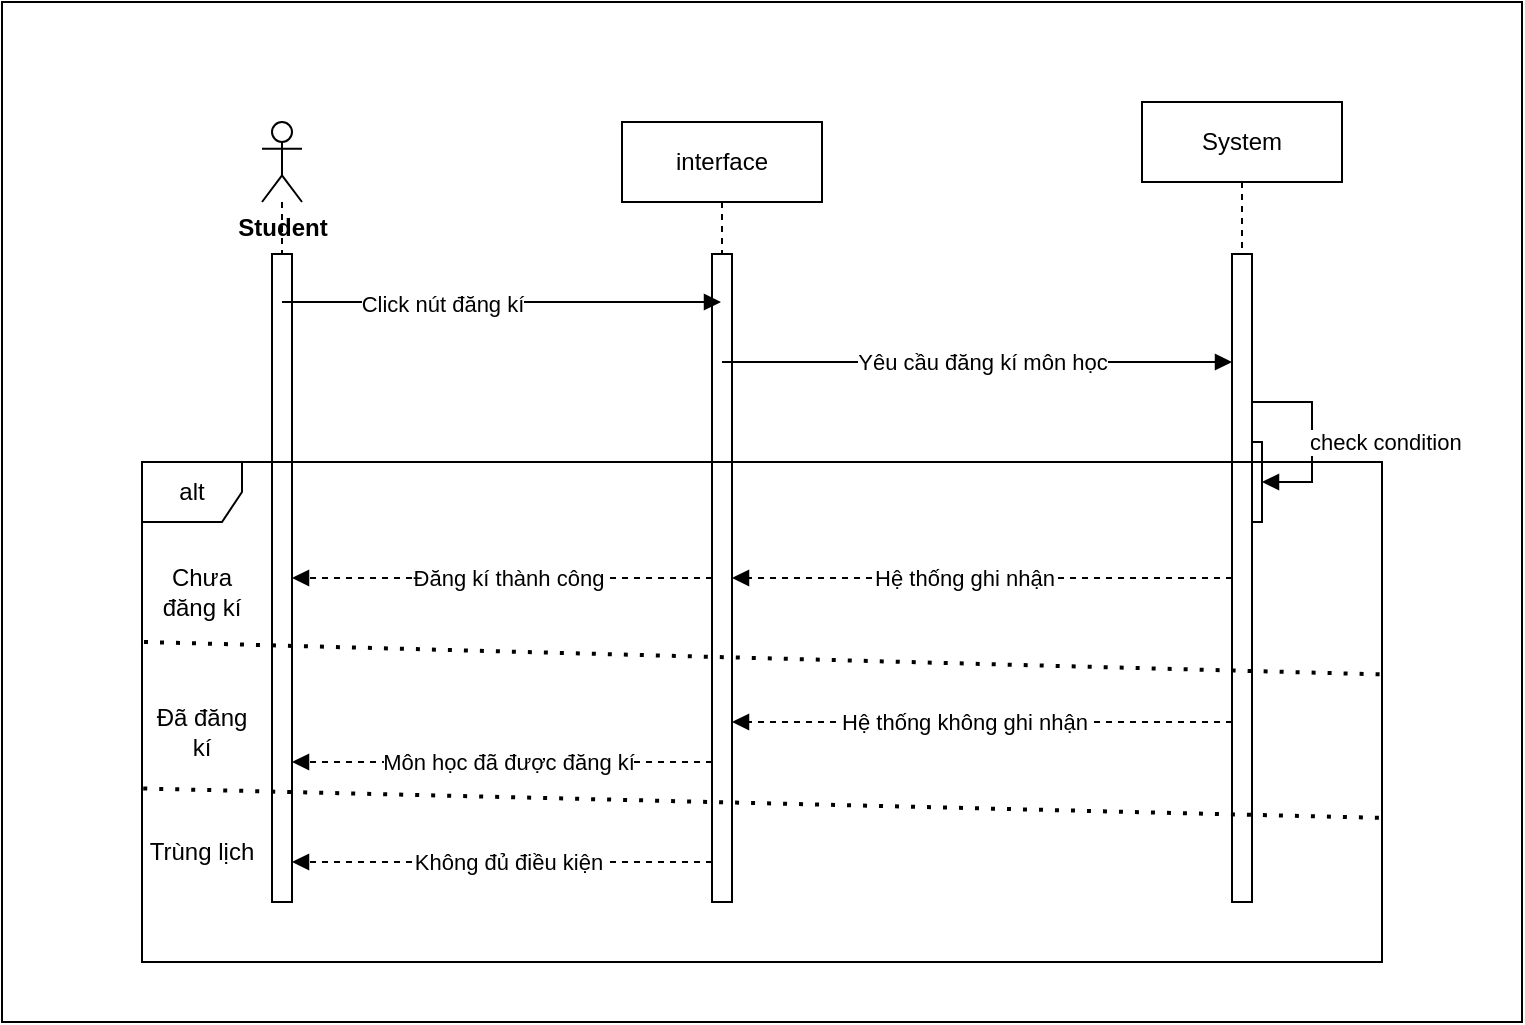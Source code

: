 <mxfile>
    <diagram id="sqeROLMiZLDbrROoGYBa" name="Page-1">
        <mxGraphModel dx="1019" dy="618" grid="1" gridSize="10" guides="1" tooltips="1" connect="1" arrows="1" fold="1" page="1" pageScale="1" pageWidth="850" pageHeight="1100" math="0" shadow="0">
            <root>
                <mxCell id="0"/>
                <mxCell id="1" parent="0"/>
                <mxCell id="2" value="" style="rounded=0;whiteSpace=wrap;html=1;" parent="1" vertex="1">
                    <mxGeometry x="40" y="170" width="760" height="510" as="geometry"/>
                </mxCell>
                <mxCell id="3" value="" style="shape=umlLifeline;perimeter=lifelinePerimeter;whiteSpace=wrap;html=1;container=1;dropTarget=0;collapsible=0;recursiveResize=0;outlineConnect=0;portConstraint=eastwest;newEdgeStyle={&quot;curved&quot;:0,&quot;rounded&quot;:0};participant=umlActor;" parent="1" vertex="1">
                    <mxGeometry x="170" y="230" width="20" height="390" as="geometry"/>
                </mxCell>
                <mxCell id="49" value="" style="html=1;points=[[0,0,0,0,5],[0,1,0,0,-5],[1,0,0,0,5],[1,1,0,0,-5]];perimeter=orthogonalPerimeter;outlineConnect=0;targetShapes=umlLifeline;portConstraint=eastwest;newEdgeStyle={&quot;curved&quot;:0,&quot;rounded&quot;:0};" vertex="1" parent="3">
                    <mxGeometry x="5" y="66" width="10" height="324" as="geometry"/>
                </mxCell>
                <mxCell id="4" value="Student" style="text;align=center;fontStyle=1;verticalAlign=middle;spacingLeft=3;spacingRight=3;strokeColor=none;rotatable=0;points=[[0,0.5],[1,0.5]];portConstraint=eastwest;html=1;" parent="1" vertex="1">
                    <mxGeometry x="140" y="270" width="80" height="26" as="geometry"/>
                </mxCell>
                <mxCell id="5" value="System" style="shape=umlLifeline;perimeter=lifelinePerimeter;whiteSpace=wrap;html=1;container=1;dropTarget=0;collapsible=0;recursiveResize=0;outlineConnect=0;portConstraint=eastwest;newEdgeStyle={&quot;curved&quot;:0,&quot;rounded&quot;:0};" parent="1" vertex="1">
                    <mxGeometry x="610" y="220" width="100" height="400" as="geometry"/>
                </mxCell>
                <mxCell id="18" value="" style="html=1;points=[[0,0,0,0,5],[0,1,0,0,-5],[1,0,0,0,5],[1,1,0,0,-5]];perimeter=orthogonalPerimeter;outlineConnect=0;targetShapes=umlLifeline;portConstraint=eastwest;newEdgeStyle={&quot;curved&quot;:0,&quot;rounded&quot;:0};" parent="5" vertex="1">
                    <mxGeometry x="50" y="170" width="10" height="40" as="geometry"/>
                </mxCell>
                <mxCell id="19" value="check condition" style="html=1;align=left;spacingLeft=2;endArrow=block;rounded=0;edgeStyle=orthogonalEdgeStyle;curved=0;rounded=0;" parent="5" target="18" edge="1">
                    <mxGeometry x="0.333" y="-5" relative="1" as="geometry">
                        <mxPoint x="55" y="110" as="sourcePoint"/>
                        <Array as="points">
                            <mxPoint x="55" y="150"/>
                            <mxPoint x="85" y="150"/>
                            <mxPoint x="85" y="190"/>
                        </Array>
                        <mxPoint as="offset"/>
                    </mxGeometry>
                </mxCell>
                <mxCell id="6" value="" style="html=1;points=[[0,0,0,0,5],[0,1,0,0,-5],[1,0,0,0,5],[1,1,0,0,-5]];perimeter=orthogonalPerimeter;outlineConnect=0;targetShapes=umlLifeline;portConstraint=eastwest;newEdgeStyle={&quot;curved&quot;:0,&quot;rounded&quot;:0};" parent="5" vertex="1">
                    <mxGeometry x="45" y="76" width="10" height="324" as="geometry"/>
                </mxCell>
                <mxCell id="20" value="interface" style="shape=umlLifeline;perimeter=lifelinePerimeter;whiteSpace=wrap;html=1;container=1;dropTarget=0;collapsible=0;recursiveResize=0;outlineConnect=0;portConstraint=eastwest;newEdgeStyle={&quot;curved&quot;:0,&quot;rounded&quot;:0};" parent="1" vertex="1">
                    <mxGeometry x="350" y="230" width="100" height="390" as="geometry"/>
                </mxCell>
                <mxCell id="50" value="" style="html=1;points=[[0,0,0,0,5],[0,1,0,0,-5],[1,0,0,0,5],[1,1,0,0,-5]];perimeter=orthogonalPerimeter;outlineConnect=0;targetShapes=umlLifeline;portConstraint=eastwest;newEdgeStyle={&quot;curved&quot;:0,&quot;rounded&quot;:0};" vertex="1" parent="20">
                    <mxGeometry x="45" y="66" width="10" height="324" as="geometry"/>
                </mxCell>
                <mxCell id="21" value="" style="html=1;verticalAlign=bottom;labelBackgroundColor=none;endArrow=block;endFill=1;" parent="1" edge="1" target="20">
                    <mxGeometry width="160" relative="1" as="geometry">
                        <mxPoint x="180" y="320" as="sourcePoint"/>
                        <mxPoint x="340" y="320" as="targetPoint"/>
                    </mxGeometry>
                </mxCell>
                <mxCell id="34" value="Click nút đăng kí" style="edgeLabel;html=1;align=center;verticalAlign=middle;resizable=0;points=[];" vertex="1" connectable="0" parent="21">
                    <mxGeometry x="-0.273" y="-1" relative="1" as="geometry">
                        <mxPoint as="offset"/>
                    </mxGeometry>
                </mxCell>
                <mxCell id="23" value="" style="html=1;verticalAlign=bottom;labelBackgroundColor=none;endArrow=block;endFill=1;" parent="1" target="6" edge="1" source="20">
                    <mxGeometry width="160" relative="1" as="geometry">
                        <mxPoint x="400" y="340" as="sourcePoint"/>
                        <mxPoint x="560" y="340" as="targetPoint"/>
                        <Array as="points">
                            <mxPoint x="620" y="350"/>
                        </Array>
                    </mxGeometry>
                </mxCell>
                <mxCell id="35" value="Yêu cầu đăng kí môn học" style="edgeLabel;html=1;align=center;verticalAlign=middle;resizable=0;points=[];" vertex="1" connectable="0" parent="23">
                    <mxGeometry x="-0.225" y="1" relative="1" as="geometry">
                        <mxPoint x="31" y="1" as="offset"/>
                    </mxGeometry>
                </mxCell>
                <mxCell id="31" value="" style="html=1;verticalAlign=bottom;labelBackgroundColor=none;endArrow=block;endFill=1;dashed=1;" parent="1" source="6" target="50" edge="1">
                    <mxGeometry width="160" relative="1" as="geometry">
                        <mxPoint x="440" y="420" as="sourcePoint"/>
                        <mxPoint x="420" y="425" as="targetPoint"/>
                    </mxGeometry>
                </mxCell>
                <mxCell id="36" value="Hệ thống ghi nhận" style="edgeLabel;html=1;align=center;verticalAlign=middle;resizable=0;points=[];" vertex="1" connectable="0" parent="31">
                    <mxGeometry x="0.074" y="-3" relative="1" as="geometry">
                        <mxPoint y="3" as="offset"/>
                    </mxGeometry>
                </mxCell>
                <mxCell id="40" value="alt" style="shape=umlFrame;whiteSpace=wrap;html=1;pointerEvents=0;recursiveResize=0;container=1;collapsible=0;width=50;" vertex="1" parent="1">
                    <mxGeometry x="110" y="400" width="620" height="250" as="geometry"/>
                </mxCell>
                <mxCell id="53" value="Đã đăng kí" style="text;html=1;align=center;verticalAlign=middle;whiteSpace=wrap;rounded=0;" vertex="1" parent="40">
                    <mxGeometry y="120" width="60" height="30" as="geometry"/>
                </mxCell>
                <mxCell id="46" value="" style="html=1;verticalAlign=bottom;labelBackgroundColor=none;endArrow=block;endFill=1;dashed=1;" edge="1" parent="40">
                    <mxGeometry width="160" relative="1" as="geometry">
                        <mxPoint x="285" y="200" as="sourcePoint"/>
                        <mxPoint x="75" y="200" as="targetPoint"/>
                        <Array as="points">
                            <mxPoint x="240" y="200"/>
                        </Array>
                    </mxGeometry>
                </mxCell>
                <mxCell id="47" value="Không đủ điều kiện" style="edgeLabel;html=1;align=center;verticalAlign=middle;resizable=0;points=[];" vertex="1" connectable="0" parent="46">
                    <mxGeometry x="0.552" y="-3" relative="1" as="geometry">
                        <mxPoint x="61" y="3" as="offset"/>
                    </mxGeometry>
                </mxCell>
                <mxCell id="62" value="Trùng lịch" style="text;html=1;align=center;verticalAlign=middle;whiteSpace=wrap;rounded=0;" vertex="1" parent="40">
                    <mxGeometry y="180" width="60" height="30" as="geometry"/>
                </mxCell>
                <mxCell id="48" value="" style="endArrow=none;dashed=1;html=1;dashPattern=1 3;strokeWidth=2;entryX=1.002;entryY=0.425;entryDx=0;entryDy=0;entryPerimeter=0;" edge="1" parent="1" target="40">
                    <mxGeometry width="50" height="50" relative="1" as="geometry">
                        <mxPoint x="111" y="490" as="sourcePoint"/>
                        <mxPoint x="730.0" y="490" as="targetPoint"/>
                    </mxGeometry>
                </mxCell>
                <mxCell id="44" value="" style="html=1;verticalAlign=bottom;labelBackgroundColor=none;endArrow=block;endFill=1;dashed=1;" edge="1" parent="1" source="6" target="50">
                    <mxGeometry width="160" relative="1" as="geometry">
                        <mxPoint x="655" y="520" as="sourcePoint"/>
                        <mxPoint x="420" y="520" as="targetPoint"/>
                        <Array as="points">
                            <mxPoint x="600" y="530"/>
                        </Array>
                    </mxGeometry>
                </mxCell>
                <mxCell id="45" value="Hệ thống không ghi nhận" style="edgeLabel;html=1;align=center;verticalAlign=middle;resizable=0;points=[];" vertex="1" connectable="0" parent="44">
                    <mxGeometry x="0.074" y="-3" relative="1" as="geometry">
                        <mxPoint y="3" as="offset"/>
                    </mxGeometry>
                </mxCell>
                <mxCell id="52" value="Chưa đăng kí" style="text;html=1;align=center;verticalAlign=middle;whiteSpace=wrap;rounded=0;" vertex="1" parent="1">
                    <mxGeometry x="110" y="450" width="60" height="30" as="geometry"/>
                </mxCell>
                <mxCell id="54" value="" style="html=1;verticalAlign=bottom;labelBackgroundColor=none;endArrow=block;endFill=1;dashed=1;" edge="1" parent="1" source="50" target="49">
                    <mxGeometry width="160" relative="1" as="geometry">
                        <mxPoint x="390" y="540" as="sourcePoint"/>
                        <mxPoint x="190" y="540" as="targetPoint"/>
                    </mxGeometry>
                </mxCell>
                <mxCell id="55" value="Đăng kí thành công" style="edgeLabel;html=1;align=center;verticalAlign=middle;resizable=0;points=[];" vertex="1" connectable="0" parent="54">
                    <mxGeometry x="0.552" y="-3" relative="1" as="geometry">
                        <mxPoint x="61" y="3" as="offset"/>
                    </mxGeometry>
                </mxCell>
                <mxCell id="57" value="" style="html=1;verticalAlign=bottom;labelBackgroundColor=none;endArrow=block;endFill=1;dashed=1;" edge="1" parent="1" source="50" target="49">
                    <mxGeometry width="160" relative="1" as="geometry">
                        <mxPoint x="390" y="550" as="sourcePoint"/>
                        <mxPoint x="200" y="550" as="targetPoint"/>
                        <Array as="points">
                            <mxPoint x="345" y="550"/>
                        </Array>
                    </mxGeometry>
                </mxCell>
                <mxCell id="58" value="Môn học đã được đăng kí" style="edgeLabel;html=1;align=center;verticalAlign=middle;resizable=0;points=[];" vertex="1" connectable="0" parent="57">
                    <mxGeometry x="0.552" y="-3" relative="1" as="geometry">
                        <mxPoint x="61" y="3" as="offset"/>
                    </mxGeometry>
                </mxCell>
                <mxCell id="59" value="" style="endArrow=none;dashed=1;html=1;dashPattern=1 3;strokeWidth=2;entryX=1.003;entryY=0.712;entryDx=0;entryDy=0;entryPerimeter=0;exitX=0.001;exitY=0.653;exitDx=0;exitDy=0;exitPerimeter=0;" edge="1" parent="1" source="40" target="40">
                    <mxGeometry width="50" height="50" relative="1" as="geometry">
                        <mxPoint x="110.0" y="571.75" as="sourcePoint"/>
                        <mxPoint x="728.76" y="570" as="targetPoint"/>
                    </mxGeometry>
                </mxCell>
            </root>
        </mxGraphModel>
    </diagram>
</mxfile>